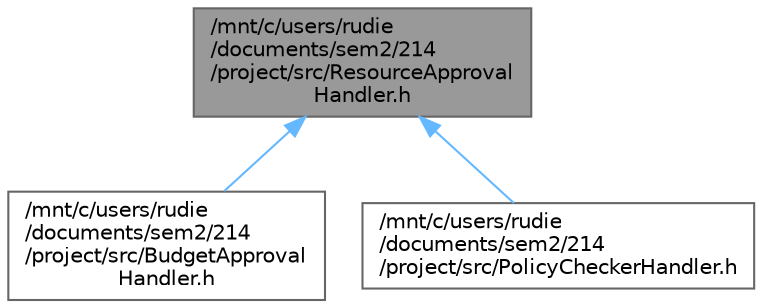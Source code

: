 digraph "/mnt/c/users/rudie/documents/sem2/214/project/src/ResourceApprovalHandler.h"
{
 // LATEX_PDF_SIZE
  bgcolor="transparent";
  edge [fontname=Helvetica,fontsize=10,labelfontname=Helvetica,labelfontsize=10];
  node [fontname=Helvetica,fontsize=10,shape=box,height=0.2,width=0.4];
  Node1 [id="Node000001",label="/mnt/c/users/rudie\l/documents/sem2/214\l/project/src/ResourceApproval\lHandler.h",height=0.2,width=0.4,color="gray40", fillcolor="grey60", style="filled", fontcolor="black",tooltip="Header file for resource approval handler classes."];
  Node1 -> Node2 [id="edge3_Node000001_Node000002",dir="back",color="steelblue1",style="solid",tooltip=" "];
  Node2 [id="Node000002",label="/mnt/c/users/rudie\l/documents/sem2/214\l/project/src/BudgetApproval\lHandler.h",height=0.2,width=0.4,color="grey40", fillcolor="white", style="filled",URL="$BudgetApprovalHandler_8h.html",tooltip="Definition of the BudgetApprovalHandler class."];
  Node1 -> Node3 [id="edge4_Node000001_Node000003",dir="back",color="steelblue1",style="solid",tooltip=" "];
  Node3 [id="Node000003",label="/mnt/c/users/rudie\l/documents/sem2/214\l/project/src/PolicyCheckerHandler.h",height=0.2,width=0.4,color="grey40", fillcolor="white", style="filled",URL="$PolicyCheckerHandler_8h.html",tooltip="Definition of the PolicyCheckerHandler class."];
}
